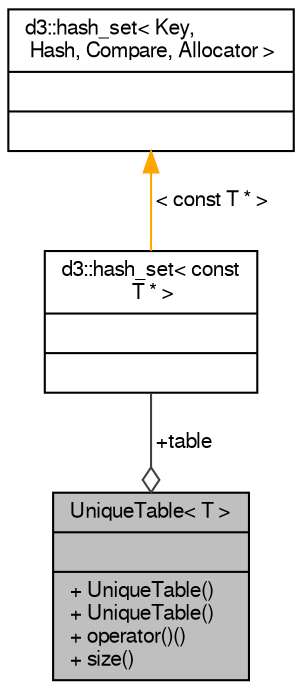 digraph "UniqueTable&lt; T &gt;"
{
  edge [fontname="FreeSans",fontsize="10",labelfontname="FreeSans",labelfontsize="10"];
  node [fontname="FreeSans",fontsize="10",shape=record];
  Node1 [label="{UniqueTable\< T \>\n||+ UniqueTable()\l+ UniqueTable()\l+ operator()()\l+ size()\l}",height=0.2,width=0.4,color="black", fillcolor="grey75", style="filled" fontcolor="black"];
  Node2 -> Node1 [color="grey25",fontsize="10",style="solid",label=" +table" ,arrowhead="odiamond",fontname="FreeSans"];
  Node2 [label="{d3::hash_set\< const\l T * \>\n||}",height=0.2,width=0.4,color="black", fillcolor="white", style="filled",URL="$structd3_1_1hash__set.html"];
  Node3 -> Node2 [dir="back",color="orange",fontsize="10",style="solid",label=" \< const T * \>" ,fontname="FreeSans"];
  Node3 [label="{d3::hash_set\< Key,\l Hash, Compare, Allocator \>\n||}",height=0.2,width=0.4,color="black", fillcolor="white", style="filled",URL="$structd3_1_1hash__set.html"];
}
